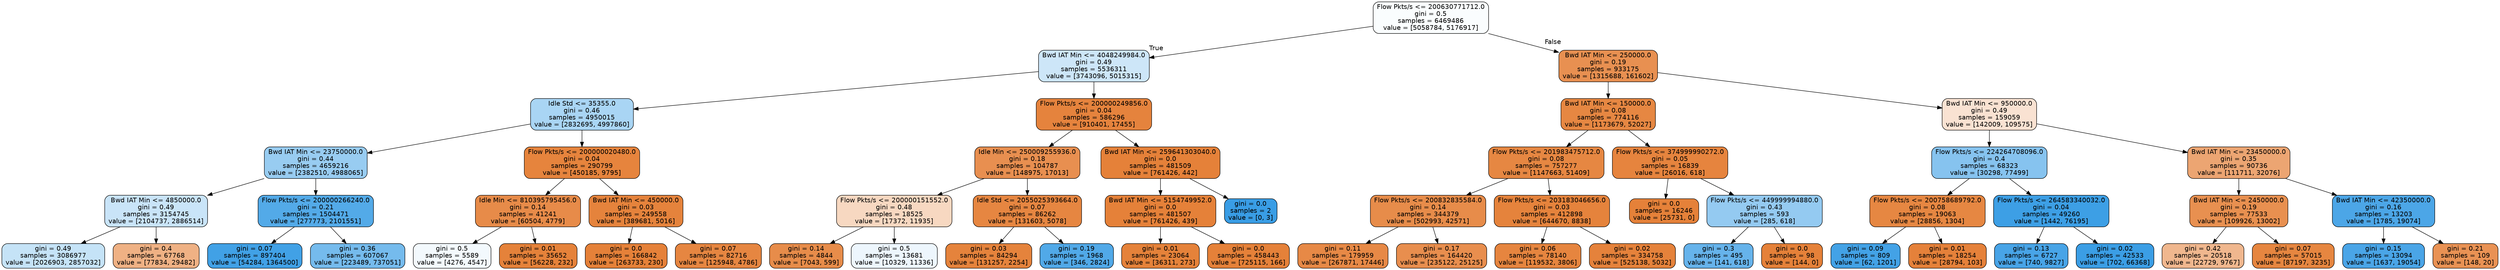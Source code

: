 digraph Tree {
node [shape=box, style="filled, rounded", color="black", fontname="helvetica"] ;
edge [fontname="helvetica"] ;
0 [label="Flow Pkts/s <= 200630771712.0\ngini = 0.5\nsamples = 6469486\nvalue = [5058784, 5176917]", fillcolor="#fafdfe"] ;
1 [label="Bwd IAT Min <= 4048249984.0\ngini = 0.49\nsamples = 5536311\nvalue = [3743096, 5015315]", fillcolor="#cde6f8"] ;
0 -> 1 [labeldistance=2.5, labelangle=45, headlabel="True"] ;
2 [label="Idle Std <= 35355.0\ngini = 0.46\nsamples = 4950015\nvalue = [2832695, 4997860]", fillcolor="#a9d5f4"] ;
1 -> 2 ;
3 [label="Bwd IAT Min <= 23750000.0\ngini = 0.44\nsamples = 4659216\nvalue = [2382510, 4988065]", fillcolor="#98ccf1"] ;
2 -> 3 ;
4 [label="Bwd IAT Min <= 4850000.0\ngini = 0.49\nsamples = 3154745\nvalue = [2104737, 2886514]", fillcolor="#c9e4f8"] ;
3 -> 4 ;
5 [label="gini = 0.49\nsamples = 3086977\nvalue = [2026903, 2857032]", fillcolor="#c5e3f7"] ;
4 -> 5 ;
6 [label="gini = 0.4\nsamples = 67768\nvalue = [77834, 29482]", fillcolor="#efb184"] ;
4 -> 6 ;
7 [label="Flow Pkts/s <= 200000266240.0\ngini = 0.21\nsamples = 1504471\nvalue = [277773, 2101551]", fillcolor="#53aae8"] ;
3 -> 7 ;
8 [label="gini = 0.07\nsamples = 897404\nvalue = [54284, 1364500]", fillcolor="#41a1e6"] ;
7 -> 8 ;
9 [label="gini = 0.36\nsamples = 607067\nvalue = [223489, 737051]", fillcolor="#75bbed"] ;
7 -> 9 ;
10 [label="Flow Pkts/s <= 200000020480.0\ngini = 0.04\nsamples = 290799\nvalue = [450185, 9795]", fillcolor="#e6843d"] ;
2 -> 10 ;
11 [label="Idle Min <= 810395795456.0\ngini = 0.14\nsamples = 41241\nvalue = [60504, 4779]", fillcolor="#e78b49"] ;
10 -> 11 ;
12 [label="gini = 0.5\nsamples = 5589\nvalue = [4276, 4547]", fillcolor="#f3f9fd"] ;
11 -> 12 ;
13 [label="gini = 0.01\nsamples = 35652\nvalue = [56228, 232]", fillcolor="#e5823a"] ;
11 -> 13 ;
14 [label="Bwd IAT Min <= 450000.0\ngini = 0.03\nsamples = 249558\nvalue = [389681, 5016]", fillcolor="#e5833c"] ;
10 -> 14 ;
15 [label="gini = 0.0\nsamples = 166842\nvalue = [263733, 230]", fillcolor="#e58139"] ;
14 -> 15 ;
16 [label="gini = 0.07\nsamples = 82716\nvalue = [125948, 4786]", fillcolor="#e68641"] ;
14 -> 16 ;
17 [label="Flow Pkts/s <= 200000249856.0\ngini = 0.04\nsamples = 586296\nvalue = [910401, 17455]", fillcolor="#e5833d"] ;
1 -> 17 ;
18 [label="Idle Min <= 250009255936.0\ngini = 0.18\nsamples = 104787\nvalue = [148975, 17013]", fillcolor="#e88f50"] ;
17 -> 18 ;
19 [label="Flow Pkts/s <= 200000151552.0\ngini = 0.48\nsamples = 18525\nvalue = [17372, 11935]", fillcolor="#f7d8c1"] ;
18 -> 19 ;
20 [label="gini = 0.14\nsamples = 4844\nvalue = [7043, 599]", fillcolor="#e78c4a"] ;
19 -> 20 ;
21 [label="gini = 0.5\nsamples = 13681\nvalue = [10329, 11336]", fillcolor="#edf6fd"] ;
19 -> 21 ;
22 [label="Idle Std <= 2055025393664.0\ngini = 0.07\nsamples = 86262\nvalue = [131603, 5078]", fillcolor="#e68641"] ;
18 -> 22 ;
23 [label="gini = 0.03\nsamples = 84294\nvalue = [131257, 2254]", fillcolor="#e5833c"] ;
22 -> 23 ;
24 [label="gini = 0.19\nsamples = 1968\nvalue = [346, 2824]", fillcolor="#51a9e8"] ;
22 -> 24 ;
25 [label="Bwd IAT Min <= 259641303040.0\ngini = 0.0\nsamples = 481509\nvalue = [761426, 442]", fillcolor="#e58139"] ;
17 -> 25 ;
26 [label="Bwd IAT Min <= 5154749952.0\ngini = 0.0\nsamples = 481507\nvalue = [761426, 439]", fillcolor="#e58139"] ;
25 -> 26 ;
27 [label="gini = 0.01\nsamples = 23064\nvalue = [36311, 273]", fillcolor="#e5823a"] ;
26 -> 27 ;
28 [label="gini = 0.0\nsamples = 458443\nvalue = [725115, 166]", fillcolor="#e58139"] ;
26 -> 28 ;
29 [label="gini = 0.0\nsamples = 2\nvalue = [0, 3]", fillcolor="#399de5"] ;
25 -> 29 ;
30 [label="Bwd IAT Min <= 250000.0\ngini = 0.19\nsamples = 933175\nvalue = [1315688, 161602]", fillcolor="#e89051"] ;
0 -> 30 [labeldistance=2.5, labelangle=-45, headlabel="False"] ;
31 [label="Bwd IAT Min <= 150000.0\ngini = 0.08\nsamples = 774116\nvalue = [1173679, 52027]", fillcolor="#e68742"] ;
30 -> 31 ;
32 [label="Flow Pkts/s <= 201983475712.0\ngini = 0.08\nsamples = 757277\nvalue = [1147663, 51409]", fillcolor="#e68742"] ;
31 -> 32 ;
33 [label="Flow Pkts/s <= 200832835584.0\ngini = 0.14\nsamples = 344379\nvalue = [502993, 42571]", fillcolor="#e78c4a"] ;
32 -> 33 ;
34 [label="gini = 0.11\nsamples = 179959\nvalue = [267871, 17446]", fillcolor="#e78946"] ;
33 -> 34 ;
35 [label="gini = 0.17\nsamples = 164420\nvalue = [235122, 25125]", fillcolor="#e88e4e"] ;
33 -> 35 ;
36 [label="Flow Pkts/s <= 203183046656.0\ngini = 0.03\nsamples = 412898\nvalue = [644670, 8838]", fillcolor="#e5833c"] ;
32 -> 36 ;
37 [label="gini = 0.06\nsamples = 78140\nvalue = [119532, 3806]", fillcolor="#e6853f"] ;
36 -> 37 ;
38 [label="gini = 0.02\nsamples = 334758\nvalue = [525138, 5032]", fillcolor="#e5823b"] ;
36 -> 38 ;
39 [label="Flow Pkts/s <= 374999990272.0\ngini = 0.05\nsamples = 16839\nvalue = [26016, 618]", fillcolor="#e6843e"] ;
31 -> 39 ;
40 [label="gini = 0.0\nsamples = 16246\nvalue = [25731, 0]", fillcolor="#e58139"] ;
39 -> 40 ;
41 [label="Flow Pkts/s <= 449999994880.0\ngini = 0.43\nsamples = 593\nvalue = [285, 618]", fillcolor="#94caf1"] ;
39 -> 41 ;
42 [label="gini = 0.3\nsamples = 495\nvalue = [141, 618]", fillcolor="#66b3eb"] ;
41 -> 42 ;
43 [label="gini = 0.0\nsamples = 98\nvalue = [144, 0]", fillcolor="#e58139"] ;
41 -> 43 ;
44 [label="Bwd IAT Min <= 950000.0\ngini = 0.49\nsamples = 159059\nvalue = [142009, 109575]", fillcolor="#f9e2d2"] ;
30 -> 44 ;
45 [label="Flow Pkts/s <= 224264708096.0\ngini = 0.4\nsamples = 68323\nvalue = [30298, 77499]", fillcolor="#86c3ef"] ;
44 -> 45 ;
46 [label="Flow Pkts/s <= 200758689792.0\ngini = 0.08\nsamples = 19063\nvalue = [28856, 1304]", fillcolor="#e68742"] ;
45 -> 46 ;
47 [label="gini = 0.09\nsamples = 809\nvalue = [62, 1201]", fillcolor="#43a2e6"] ;
46 -> 47 ;
48 [label="gini = 0.01\nsamples = 18254\nvalue = [28794, 103]", fillcolor="#e5813a"] ;
46 -> 48 ;
49 [label="Flow Pkts/s <= 264583340032.0\ngini = 0.04\nsamples = 49260\nvalue = [1442, 76195]", fillcolor="#3d9fe5"] ;
45 -> 49 ;
50 [label="gini = 0.13\nsamples = 6727\nvalue = [740, 9827]", fillcolor="#48a4e7"] ;
49 -> 50 ;
51 [label="gini = 0.02\nsamples = 42533\nvalue = [702, 66368]", fillcolor="#3b9ee5"] ;
49 -> 51 ;
52 [label="Bwd IAT Min <= 23450000.0\ngini = 0.35\nsamples = 90736\nvalue = [111711, 32076]", fillcolor="#eca572"] ;
44 -> 52 ;
53 [label="Bwd IAT Min <= 2450000.0\ngini = 0.19\nsamples = 77533\nvalue = [109926, 13002]", fillcolor="#e89050"] ;
52 -> 53 ;
54 [label="gini = 0.42\nsamples = 20518\nvalue = [22729, 9767]", fillcolor="#f0b78e"] ;
53 -> 54 ;
55 [label="gini = 0.07\nsamples = 57015\nvalue = [87197, 3235]", fillcolor="#e68640"] ;
53 -> 55 ;
56 [label="Bwd IAT Min <= 42350000.0\ngini = 0.16\nsamples = 13203\nvalue = [1785, 19074]", fillcolor="#4ca6e7"] ;
52 -> 56 ;
57 [label="gini = 0.15\nsamples = 13094\nvalue = [1637, 19054]", fillcolor="#4aa5e7"] ;
56 -> 57 ;
58 [label="gini = 0.21\nsamples = 109\nvalue = [148, 20]", fillcolor="#e99254"] ;
56 -> 58 ;
}